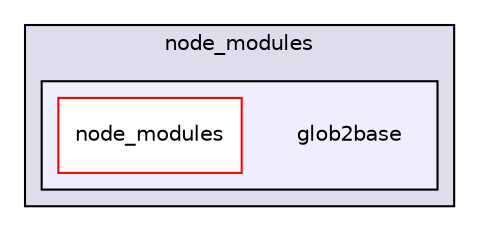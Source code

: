 digraph "gulp-src/node_modules/gulp/node_modules/vinyl-fs/node_modules/glob-stream/node_modules/glob2base" {
  compound=true
  node [ fontsize="10", fontname="Helvetica"];
  edge [ labelfontsize="10", labelfontname="Helvetica"];
  subgraph clusterdir_47336bd2926e90de8ec221555b0453d5 {
    graph [ bgcolor="#ddddee", pencolor="black", label="node_modules" fontname="Helvetica", fontsize="10", URL="dir_47336bd2926e90de8ec221555b0453d5.html"]
  subgraph clusterdir_4720d12d5e630fabbefec72a5dcf86a0 {
    graph [ bgcolor="#eeeeff", pencolor="black", label="" URL="dir_4720d12d5e630fabbefec72a5dcf86a0.html"];
    dir_4720d12d5e630fabbefec72a5dcf86a0 [shape=plaintext label="glob2base"];
    dir_a6e864904448b7850d932db6e2b2e7b4 [shape=box label="node_modules" color="red" fillcolor="white" style="filled" URL="dir_a6e864904448b7850d932db6e2b2e7b4.html"];
  }
  }
}
